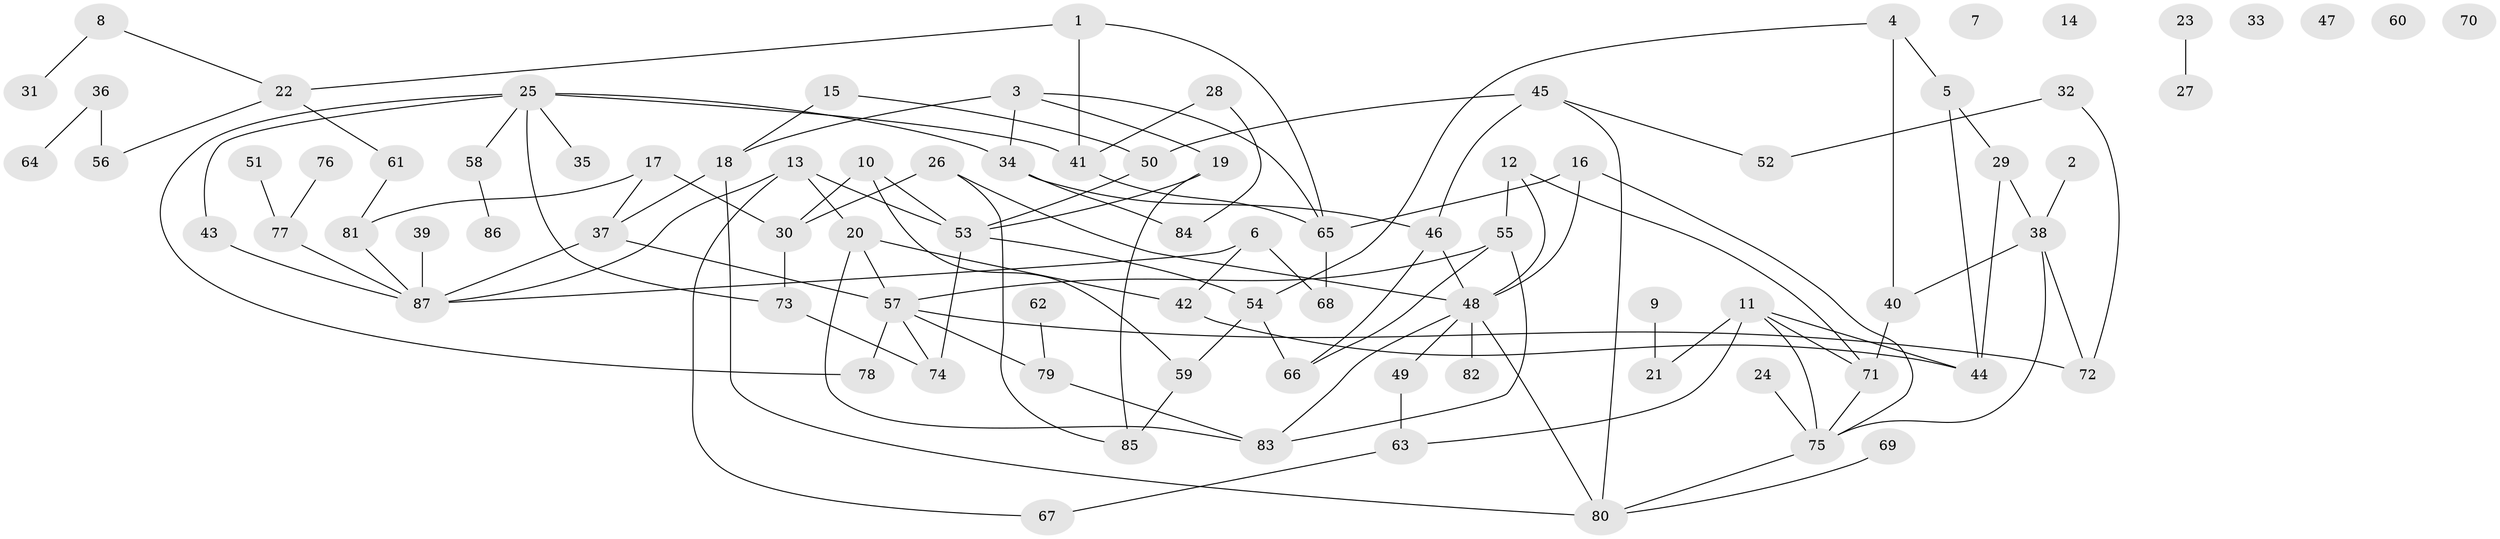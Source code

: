 // Generated by graph-tools (version 1.1) at 2025/49/03/09/25 03:49:03]
// undirected, 87 vertices, 122 edges
graph export_dot {
graph [start="1"]
  node [color=gray90,style=filled];
  1;
  2;
  3;
  4;
  5;
  6;
  7;
  8;
  9;
  10;
  11;
  12;
  13;
  14;
  15;
  16;
  17;
  18;
  19;
  20;
  21;
  22;
  23;
  24;
  25;
  26;
  27;
  28;
  29;
  30;
  31;
  32;
  33;
  34;
  35;
  36;
  37;
  38;
  39;
  40;
  41;
  42;
  43;
  44;
  45;
  46;
  47;
  48;
  49;
  50;
  51;
  52;
  53;
  54;
  55;
  56;
  57;
  58;
  59;
  60;
  61;
  62;
  63;
  64;
  65;
  66;
  67;
  68;
  69;
  70;
  71;
  72;
  73;
  74;
  75;
  76;
  77;
  78;
  79;
  80;
  81;
  82;
  83;
  84;
  85;
  86;
  87;
  1 -- 22;
  1 -- 41;
  1 -- 65;
  2 -- 38;
  3 -- 18;
  3 -- 19;
  3 -- 34;
  3 -- 65;
  4 -- 5;
  4 -- 40;
  4 -- 54;
  5 -- 29;
  5 -- 44;
  6 -- 42;
  6 -- 68;
  6 -- 87;
  8 -- 22;
  8 -- 31;
  9 -- 21;
  10 -- 30;
  10 -- 53;
  10 -- 59;
  11 -- 21;
  11 -- 44;
  11 -- 63;
  11 -- 71;
  11 -- 75;
  12 -- 48;
  12 -- 55;
  12 -- 71;
  13 -- 20;
  13 -- 53;
  13 -- 67;
  13 -- 87;
  15 -- 18;
  15 -- 50;
  16 -- 48;
  16 -- 65;
  16 -- 75;
  17 -- 30;
  17 -- 37;
  17 -- 81;
  18 -- 37;
  18 -- 80;
  19 -- 53;
  19 -- 85;
  20 -- 42;
  20 -- 57;
  20 -- 83;
  22 -- 56;
  22 -- 61;
  23 -- 27;
  24 -- 75;
  25 -- 34;
  25 -- 35;
  25 -- 41;
  25 -- 43;
  25 -- 58;
  25 -- 73;
  25 -- 78;
  26 -- 30;
  26 -- 48;
  26 -- 85;
  28 -- 41;
  28 -- 84;
  29 -- 38;
  29 -- 44;
  30 -- 73;
  32 -- 52;
  32 -- 72;
  34 -- 46;
  34 -- 84;
  36 -- 56;
  36 -- 64;
  37 -- 57;
  37 -- 87;
  38 -- 40;
  38 -- 72;
  38 -- 75;
  39 -- 87;
  40 -- 71;
  41 -- 65;
  42 -- 44;
  43 -- 87;
  45 -- 46;
  45 -- 50;
  45 -- 52;
  45 -- 80;
  46 -- 48;
  46 -- 66;
  48 -- 49;
  48 -- 80;
  48 -- 82;
  48 -- 83;
  49 -- 63;
  50 -- 53;
  51 -- 77;
  53 -- 54;
  53 -- 74;
  54 -- 59;
  54 -- 66;
  55 -- 57;
  55 -- 66;
  55 -- 83;
  57 -- 72;
  57 -- 74;
  57 -- 78;
  57 -- 79;
  58 -- 86;
  59 -- 85;
  61 -- 81;
  62 -- 79;
  63 -- 67;
  65 -- 68;
  69 -- 80;
  71 -- 75;
  73 -- 74;
  75 -- 80;
  76 -- 77;
  77 -- 87;
  79 -- 83;
  81 -- 87;
}

